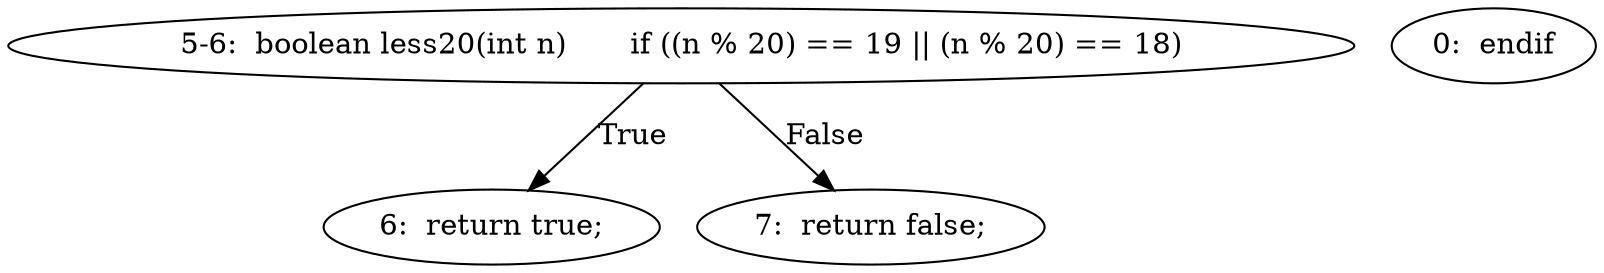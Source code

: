digraph result_test { 
// graph-vertices
  a1  [label="5-6:  boolean less20(int n)	if ((n % 20) == 19 || (n % 20) == 18)"]; 
  2  [label="6:  return true;"]; 
  3  [label="0:  endif"]; 
  4  [label="7:  return false;"]; 
// graph-edges
  a1 -> 2  [label="True"]; 
  a1 -> 4  [label="False"]; 
}